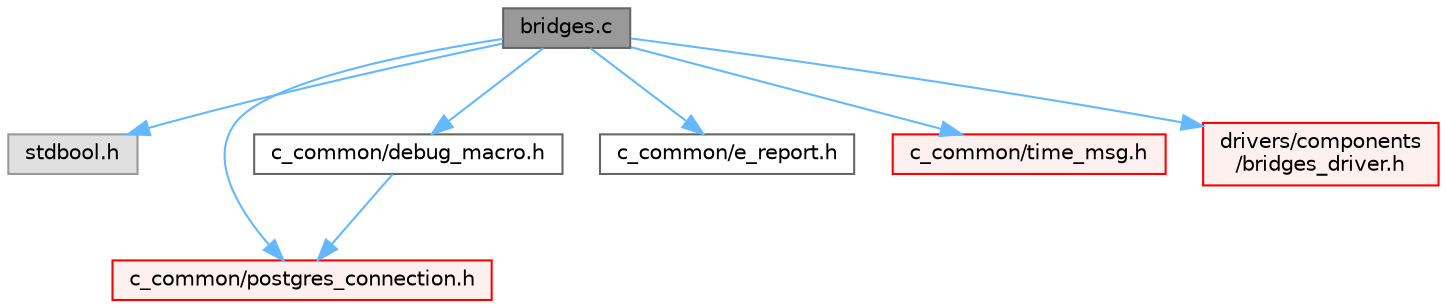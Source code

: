 digraph "bridges.c"
{
 // LATEX_PDF_SIZE
  bgcolor="transparent";
  edge [fontname=Helvetica,fontsize=10,labelfontname=Helvetica,labelfontsize=10];
  node [fontname=Helvetica,fontsize=10,shape=box,height=0.2,width=0.4];
  Node1 [id="Node000001",label="bridges.c",height=0.2,width=0.4,color="gray40", fillcolor="grey60", style="filled", fontcolor="black",tooltip=" "];
  Node1 -> Node2 [id="edge1_Node000001_Node000002",color="steelblue1",style="solid",tooltip=" "];
  Node2 [id="Node000002",label="stdbool.h",height=0.2,width=0.4,color="grey60", fillcolor="#E0E0E0", style="filled",tooltip=" "];
  Node1 -> Node3 [id="edge2_Node000001_Node000003",color="steelblue1",style="solid",tooltip=" "];
  Node3 [id="Node000003",label="c_common/postgres_connection.h",height=0.2,width=0.4,color="red", fillcolor="#FFF0F0", style="filled",URL="$postgres__connection_8h.html",tooltip=" "];
  Node1 -> Node13 [id="edge3_Node000001_Node000013",color="steelblue1",style="solid",tooltip=" "];
  Node13 [id="Node000013",label="c_common/debug_macro.h",height=0.2,width=0.4,color="grey40", fillcolor="white", style="filled",URL="$debug__macro_8h.html",tooltip=" "];
  Node13 -> Node3 [id="edge4_Node000013_Node000003",color="steelblue1",style="solid",tooltip=" "];
  Node1 -> Node14 [id="edge5_Node000001_Node000014",color="steelblue1",style="solid",tooltip=" "];
  Node14 [id="Node000014",label="c_common/e_report.h",height=0.2,width=0.4,color="grey40", fillcolor="white", style="filled",URL="$e__report_8h.html",tooltip=" "];
  Node1 -> Node15 [id="edge6_Node000001_Node000015",color="steelblue1",style="solid",tooltip=" "];
  Node15 [id="Node000015",label="c_common/time_msg.h",height=0.2,width=0.4,color="red", fillcolor="#FFF0F0", style="filled",URL="$time__msg_8h.html",tooltip=" "];
  Node1 -> Node18 [id="edge7_Node000001_Node000018",color="steelblue1",style="solid",tooltip=" "];
  Node18 [id="Node000018",label="drivers/components\l/bridges_driver.h",height=0.2,width=0.4,color="red", fillcolor="#FFF0F0", style="filled",URL="$bridges__driver_8h.html",tooltip=" "];
}
